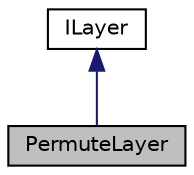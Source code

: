 digraph "PermuteLayer"
{
 // LATEX_PDF_SIZE
  edge [fontname="Helvetica",fontsize="10",labelfontname="Helvetica",labelfontsize="10"];
  node [fontname="Helvetica",fontsize="10",shape=record];
  Node1 [label="PermuteLayer",height=0.2,width=0.4,color="black", fillcolor="grey75", style="filled", fontcolor="black",tooltip="Permute Layer."];
  Node2 -> Node1 [dir="back",color="midnightblue",fontsize="10",style="solid",fontname="Helvetica"];
  Node2 [label="ILayer",height=0.2,width=0.4,color="black", fillcolor="white", style="filled",URL="$classarm__compute_1_1graph_1_1frontend_1_1_i_layer.xhtml",tooltip="ILayer interface."];
}
